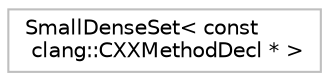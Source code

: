 digraph "Graphical Class Hierarchy"
{
 // LATEX_PDF_SIZE
  bgcolor="transparent";
  edge [fontname="Helvetica",fontsize="10",labelfontname="Helvetica",labelfontsize="10"];
  node [fontname="Helvetica",fontsize="10",shape=record];
  rankdir="LR";
  Node0 [label="SmallDenseSet\< const\l clang::CXXMethodDecl * \>",height=0.2,width=0.4,color="grey75",tooltip=" "];
}
